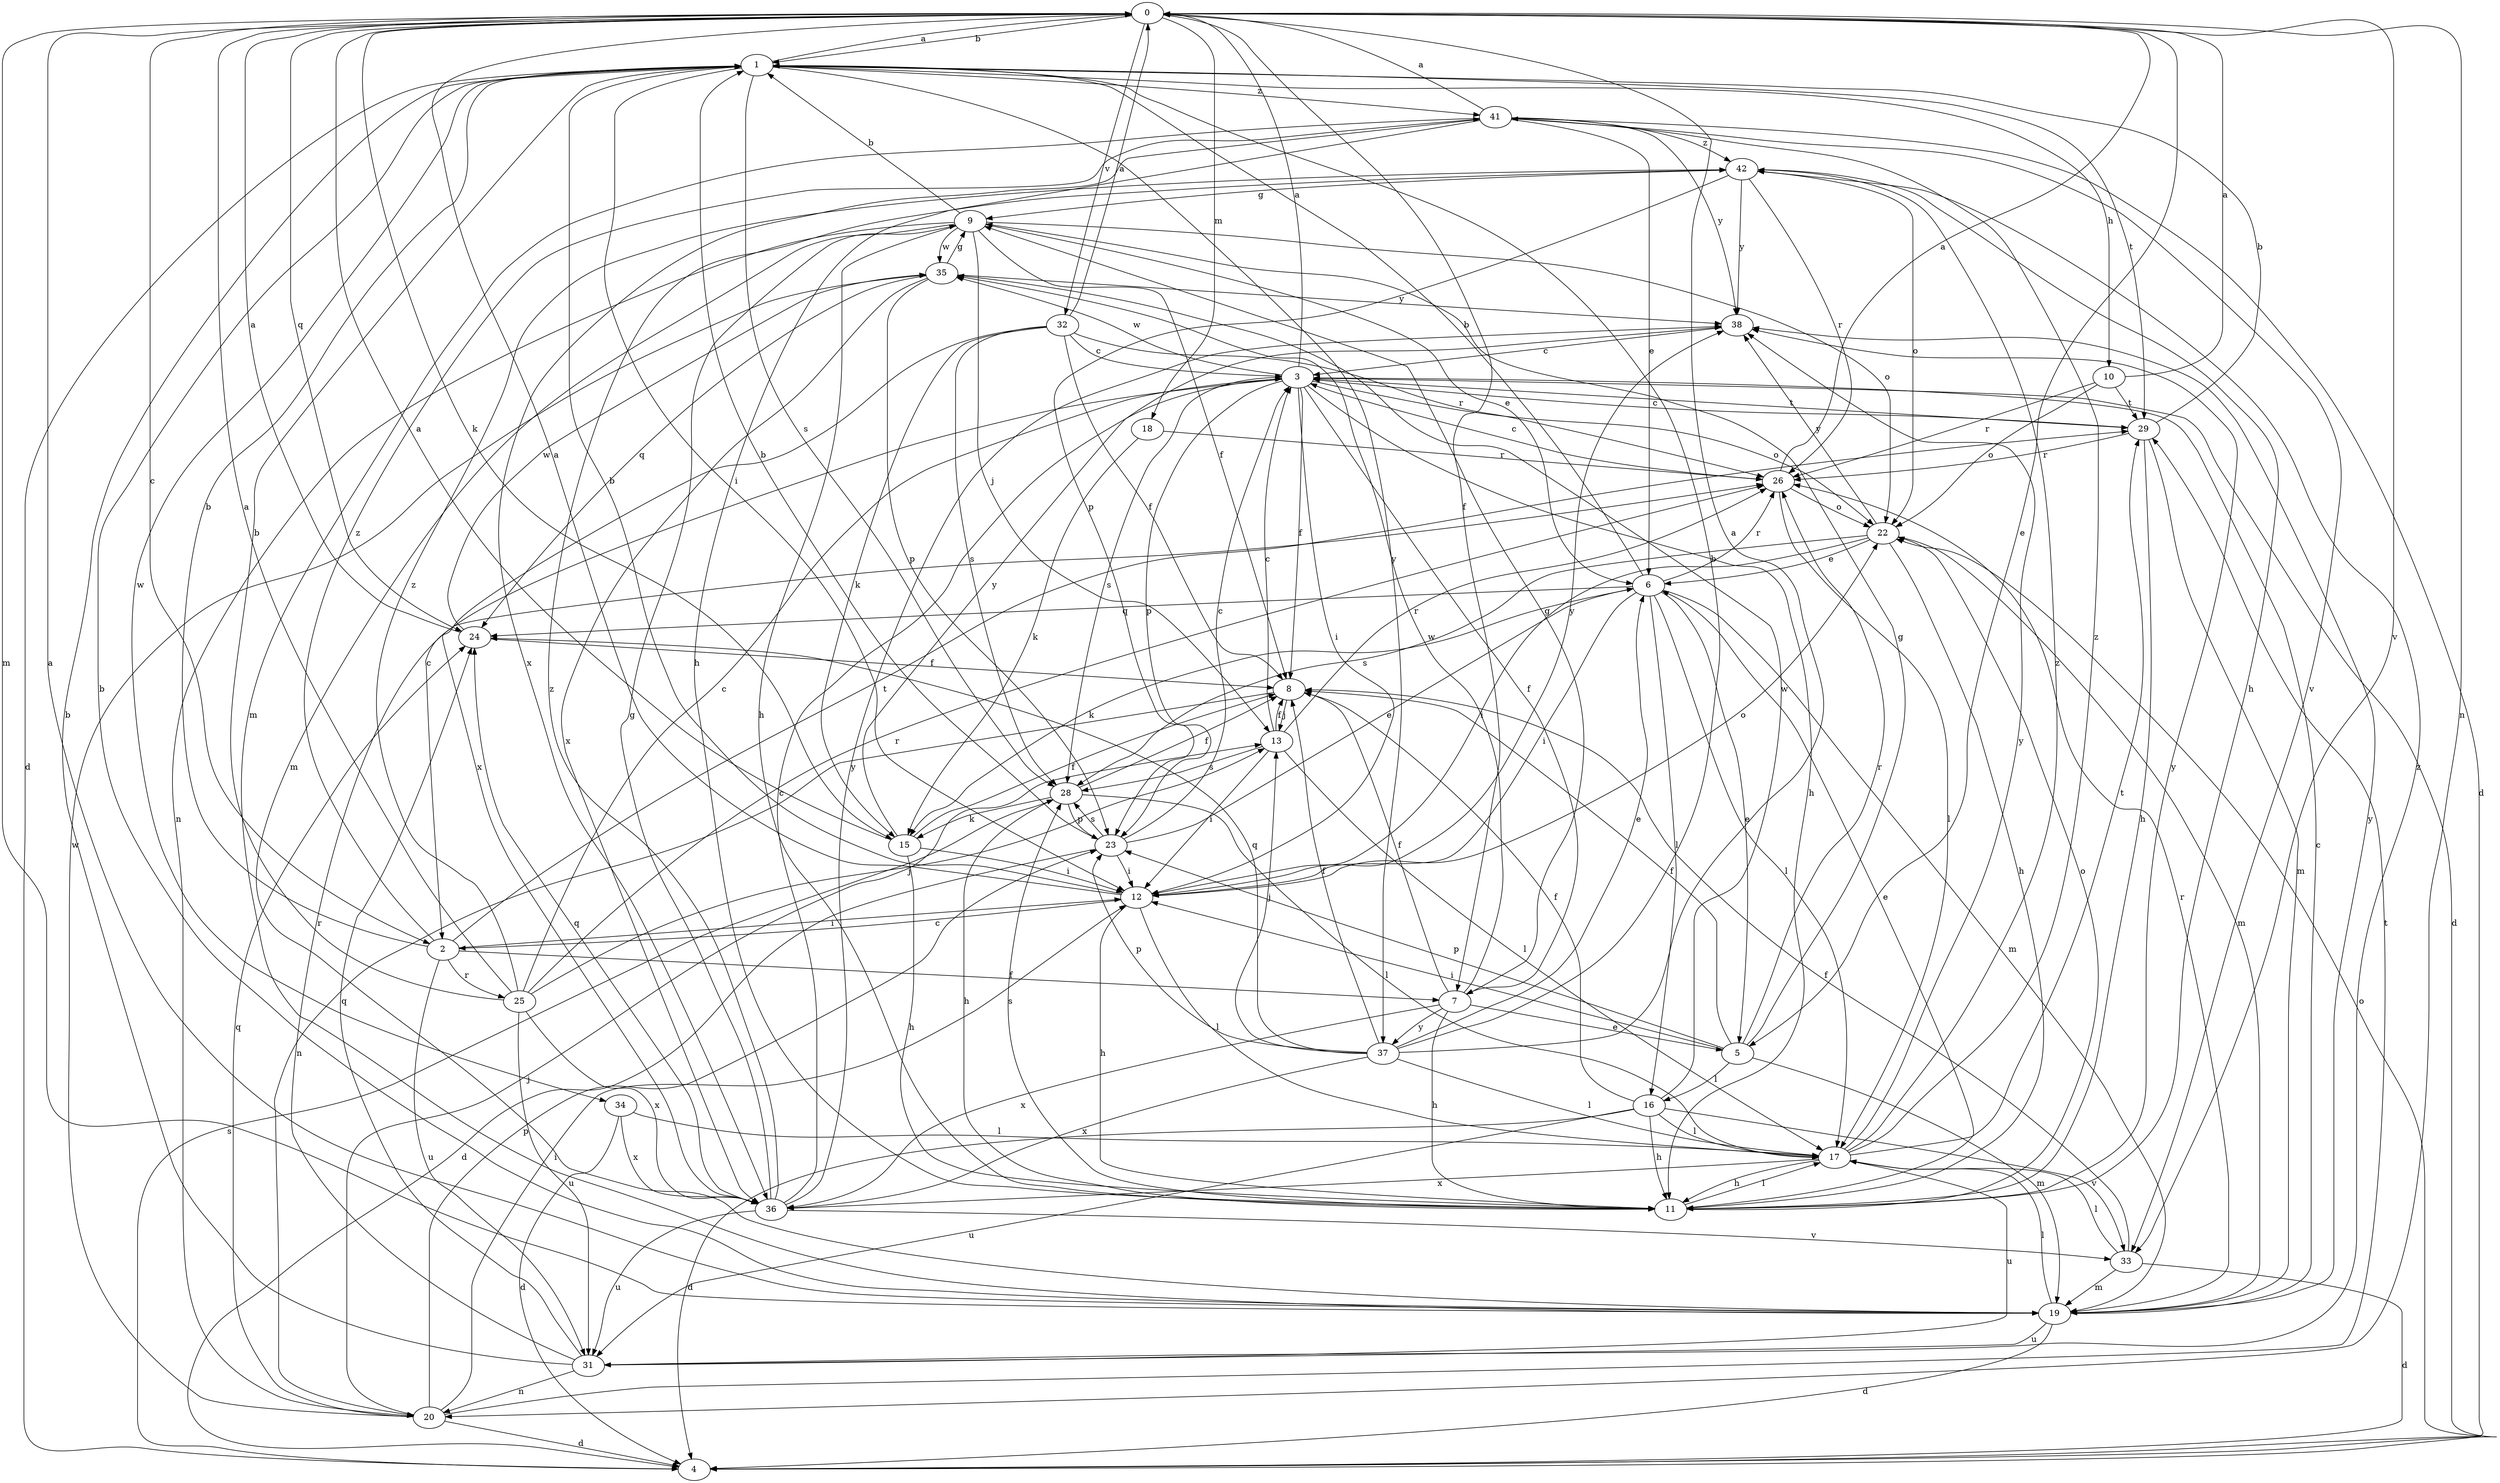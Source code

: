 strict digraph  {
0;
1;
2;
3;
4;
5;
6;
7;
8;
9;
10;
11;
12;
13;
15;
16;
17;
18;
19;
20;
22;
23;
24;
25;
26;
28;
29;
31;
32;
33;
34;
35;
36;
37;
38;
41;
42;
0 -> 1  [label=b];
0 -> 2  [label=c];
0 -> 5  [label=e];
0 -> 7  [label=f];
0 -> 15  [label=k];
0 -> 18  [label=m];
0 -> 19  [label=m];
0 -> 20  [label=n];
0 -> 24  [label=q];
0 -> 32  [label=v];
0 -> 33  [label=v];
1 -> 0  [label=a];
1 -> 4  [label=d];
1 -> 10  [label=h];
1 -> 12  [label=i];
1 -> 28  [label=s];
1 -> 29  [label=t];
1 -> 34  [label=w];
1 -> 37  [label=y];
1 -> 41  [label=z];
2 -> 1  [label=b];
2 -> 7  [label=f];
2 -> 12  [label=i];
2 -> 25  [label=r];
2 -> 29  [label=t];
2 -> 31  [label=u];
2 -> 41  [label=z];
3 -> 0  [label=a];
3 -> 2  [label=c];
3 -> 4  [label=d];
3 -> 7  [label=f];
3 -> 8  [label=f];
3 -> 11  [label=h];
3 -> 12  [label=i];
3 -> 22  [label=o];
3 -> 23  [label=p];
3 -> 28  [label=s];
3 -> 29  [label=t];
3 -> 35  [label=w];
4 -> 22  [label=o];
4 -> 28  [label=s];
5 -> 8  [label=f];
5 -> 9  [label=g];
5 -> 12  [label=i];
5 -> 16  [label=l];
5 -> 19  [label=m];
5 -> 23  [label=p];
5 -> 26  [label=r];
6 -> 1  [label=b];
6 -> 5  [label=e];
6 -> 12  [label=i];
6 -> 15  [label=k];
6 -> 16  [label=l];
6 -> 17  [label=l];
6 -> 19  [label=m];
6 -> 24  [label=q];
6 -> 26  [label=r];
7 -> 5  [label=e];
7 -> 8  [label=f];
7 -> 9  [label=g];
7 -> 11  [label=h];
7 -> 35  [label=w];
7 -> 36  [label=x];
7 -> 37  [label=y];
8 -> 13  [label=j];
8 -> 20  [label=n];
9 -> 1  [label=b];
9 -> 6  [label=e];
9 -> 8  [label=f];
9 -> 11  [label=h];
9 -> 13  [label=j];
9 -> 19  [label=m];
9 -> 20  [label=n];
9 -> 22  [label=o];
9 -> 35  [label=w];
10 -> 0  [label=a];
10 -> 22  [label=o];
10 -> 26  [label=r];
10 -> 29  [label=t];
11 -> 6  [label=e];
11 -> 17  [label=l];
11 -> 22  [label=o];
11 -> 28  [label=s];
11 -> 38  [label=y];
12 -> 0  [label=a];
12 -> 1  [label=b];
12 -> 2  [label=c];
12 -> 11  [label=h];
12 -> 17  [label=l];
12 -> 22  [label=o];
12 -> 38  [label=y];
13 -> 3  [label=c];
13 -> 8  [label=f];
13 -> 12  [label=i];
13 -> 17  [label=l];
13 -> 26  [label=r];
13 -> 28  [label=s];
15 -> 0  [label=a];
15 -> 8  [label=f];
15 -> 11  [label=h];
15 -> 12  [label=i];
15 -> 38  [label=y];
16 -> 4  [label=d];
16 -> 8  [label=f];
16 -> 11  [label=h];
16 -> 17  [label=l];
16 -> 31  [label=u];
16 -> 33  [label=v];
16 -> 35  [label=w];
17 -> 11  [label=h];
17 -> 29  [label=t];
17 -> 31  [label=u];
17 -> 36  [label=x];
17 -> 38  [label=y];
17 -> 41  [label=z];
17 -> 42  [label=z];
18 -> 15  [label=k];
18 -> 26  [label=r];
19 -> 0  [label=a];
19 -> 1  [label=b];
19 -> 3  [label=c];
19 -> 4  [label=d];
19 -> 17  [label=l];
19 -> 26  [label=r];
19 -> 31  [label=u];
19 -> 38  [label=y];
20 -> 4  [label=d];
20 -> 12  [label=i];
20 -> 13  [label=j];
20 -> 23  [label=p];
20 -> 24  [label=q];
20 -> 29  [label=t];
20 -> 35  [label=w];
22 -> 6  [label=e];
22 -> 11  [label=h];
22 -> 12  [label=i];
22 -> 19  [label=m];
22 -> 28  [label=s];
22 -> 38  [label=y];
23 -> 1  [label=b];
23 -> 3  [label=c];
23 -> 4  [label=d];
23 -> 6  [label=e];
23 -> 12  [label=i];
23 -> 28  [label=s];
24 -> 0  [label=a];
24 -> 8  [label=f];
24 -> 35  [label=w];
25 -> 0  [label=a];
25 -> 1  [label=b];
25 -> 3  [label=c];
25 -> 13  [label=j];
25 -> 26  [label=r];
25 -> 31  [label=u];
25 -> 36  [label=x];
25 -> 42  [label=z];
26 -> 0  [label=a];
26 -> 3  [label=c];
26 -> 17  [label=l];
26 -> 22  [label=o];
28 -> 8  [label=f];
28 -> 11  [label=h];
28 -> 15  [label=k];
28 -> 17  [label=l];
28 -> 23  [label=p];
29 -> 1  [label=b];
29 -> 3  [label=c];
29 -> 11  [label=h];
29 -> 19  [label=m];
29 -> 26  [label=r];
31 -> 1  [label=b];
31 -> 20  [label=n];
31 -> 24  [label=q];
31 -> 26  [label=r];
31 -> 42  [label=z];
32 -> 0  [label=a];
32 -> 3  [label=c];
32 -> 8  [label=f];
32 -> 15  [label=k];
32 -> 26  [label=r];
32 -> 28  [label=s];
32 -> 36  [label=x];
33 -> 4  [label=d];
33 -> 8  [label=f];
33 -> 17  [label=l];
33 -> 19  [label=m];
34 -> 4  [label=d];
34 -> 17  [label=l];
34 -> 36  [label=x];
35 -> 9  [label=g];
35 -> 23  [label=p];
35 -> 24  [label=q];
35 -> 36  [label=x];
35 -> 38  [label=y];
36 -> 3  [label=c];
36 -> 9  [label=g];
36 -> 24  [label=q];
36 -> 31  [label=u];
36 -> 33  [label=v];
36 -> 38  [label=y];
36 -> 42  [label=z];
37 -> 0  [label=a];
37 -> 1  [label=b];
37 -> 6  [label=e];
37 -> 8  [label=f];
37 -> 13  [label=j];
37 -> 17  [label=l];
37 -> 23  [label=p];
37 -> 24  [label=q];
37 -> 36  [label=x];
38 -> 3  [label=c];
41 -> 0  [label=a];
41 -> 4  [label=d];
41 -> 6  [label=e];
41 -> 11  [label=h];
41 -> 19  [label=m];
41 -> 33  [label=v];
41 -> 36  [label=x];
41 -> 38  [label=y];
41 -> 42  [label=z];
42 -> 9  [label=g];
42 -> 11  [label=h];
42 -> 22  [label=o];
42 -> 23  [label=p];
42 -> 26  [label=r];
42 -> 38  [label=y];
}
